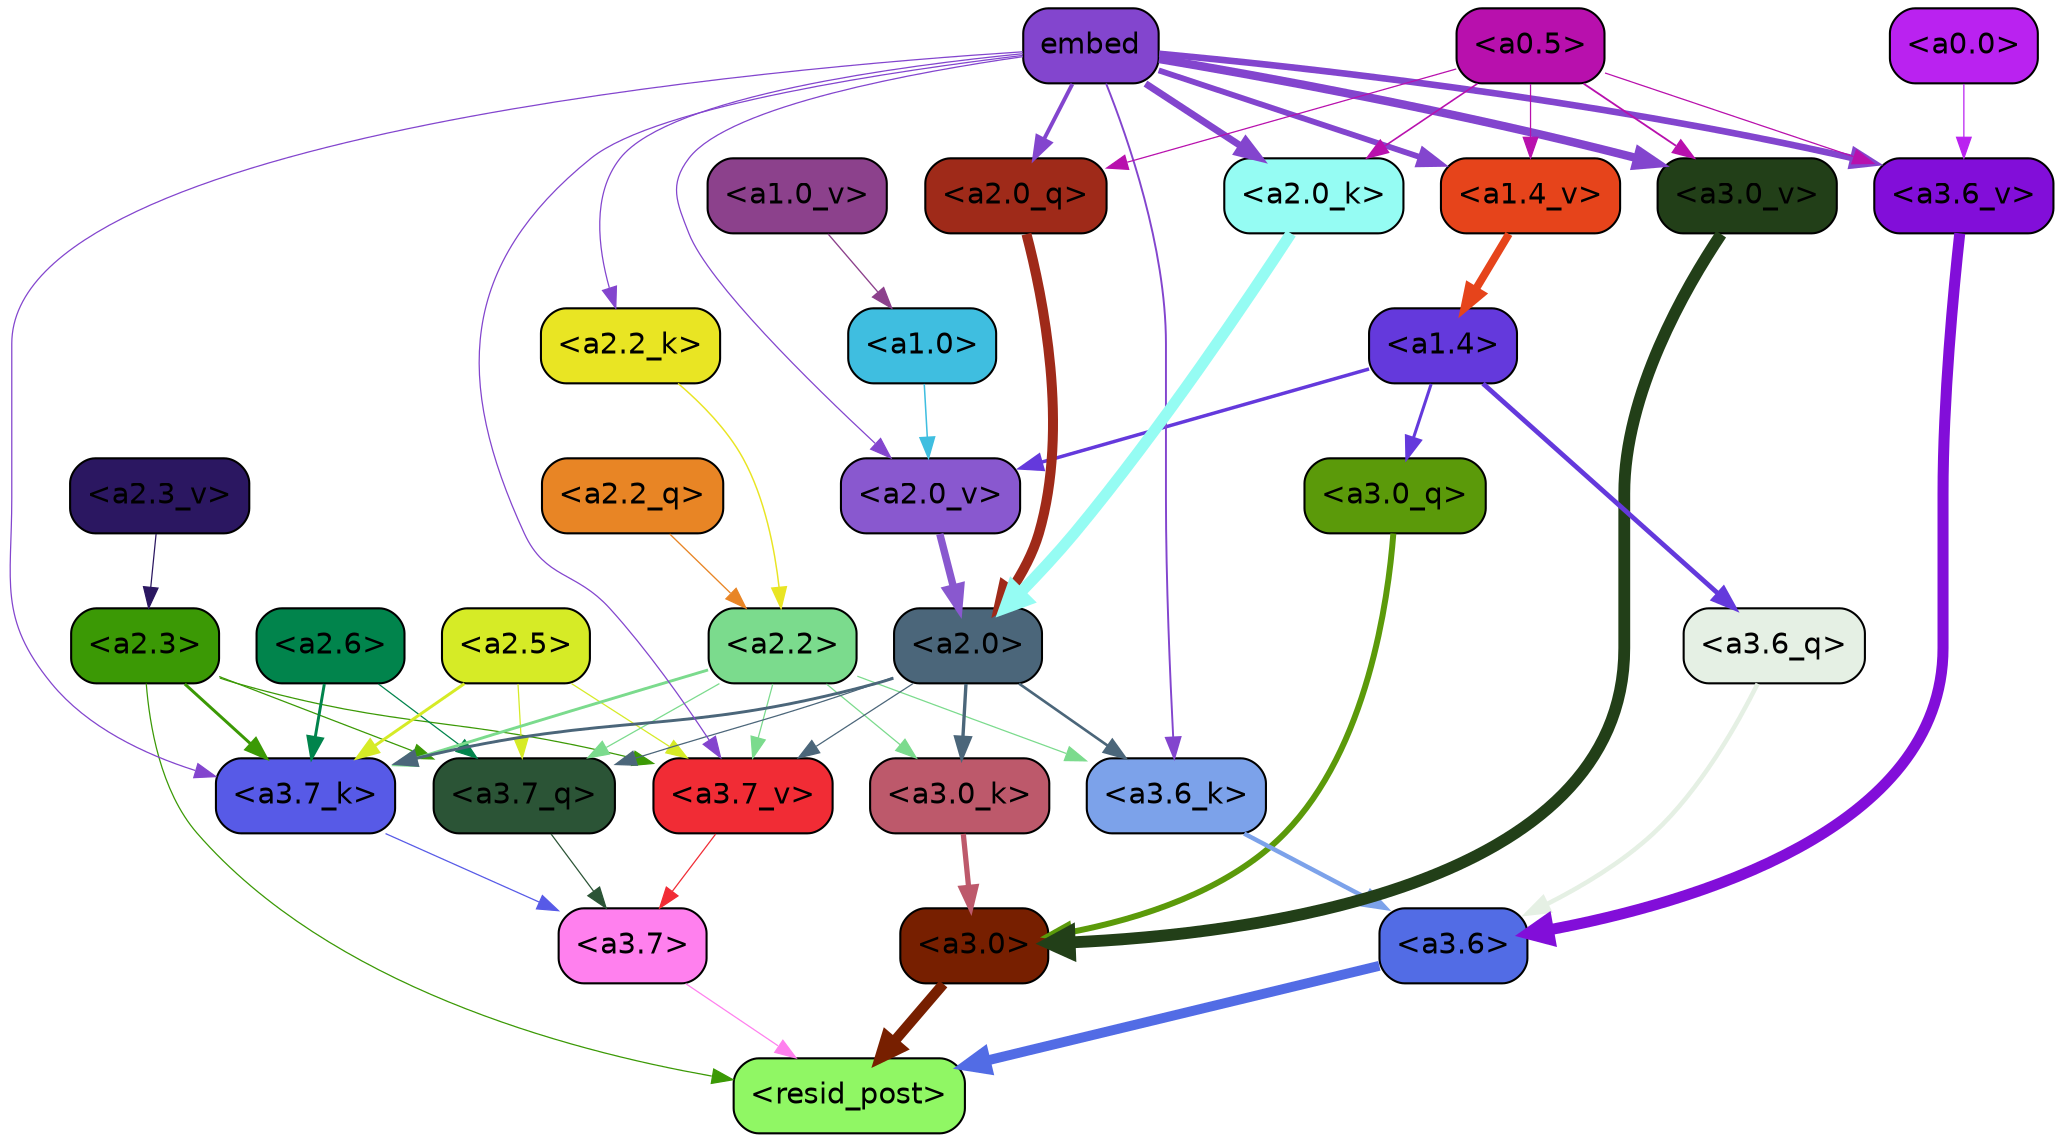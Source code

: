 strict digraph "" {
	graph [bgcolor=transparent,
		layout=dot,
		overlap=false,
		splines=true
	];
	"<a3.7>"	[color=black,
		fillcolor="#ff80ee",
		fontname=Helvetica,
		shape=box,
		style="filled, rounded"];
	"<resid_post>"	[color=black,
		fillcolor="#90f764",
		fontname=Helvetica,
		shape=box,
		style="filled, rounded"];
	"<a3.7>" -> "<resid_post>"	[color="#ff80ee",
		penwidth=0.6];
	"<a3.6>"	[color=black,
		fillcolor="#526ce5",
		fontname=Helvetica,
		shape=box,
		style="filled, rounded"];
	"<a3.6>" -> "<resid_post>"	[color="#526ce5",
		penwidth=4.749041676521301];
	"<a3.0>"	[color=black,
		fillcolor="#771f00",
		fontname=Helvetica,
		shape=box,
		style="filled, rounded"];
	"<a3.0>" -> "<resid_post>"	[color="#771f00",
		penwidth=5.004215121269226];
	"<a2.3>"	[color=black,
		fillcolor="#3b9905",
		fontname=Helvetica,
		shape=box,
		style="filled, rounded"];
	"<a2.3>" -> "<resid_post>"	[color="#3b9905",
		penwidth=0.6];
	"<a3.7_q>"	[color=black,
		fillcolor="#2b5436",
		fontname=Helvetica,
		shape=box,
		style="filled, rounded"];
	"<a2.3>" -> "<a3.7_q>"	[color="#3b9905",
		penwidth=0.6];
	"<a3.7_k>"	[color=black,
		fillcolor="#575ae7",
		fontname=Helvetica,
		shape=box,
		style="filled, rounded"];
	"<a2.3>" -> "<a3.7_k>"	[color="#3b9905",
		penwidth=1.4391854107379913];
	"<a3.7_v>"	[color=black,
		fillcolor="#f12c35",
		fontname=Helvetica,
		shape=box,
		style="filled, rounded"];
	"<a2.3>" -> "<a3.7_v>"	[color="#3b9905",
		penwidth=0.6];
	"<a3.7_q>" -> "<a3.7>"	[color="#2b5436",
		penwidth=0.6];
	"<a3.6_q>"	[color=black,
		fillcolor="#e5f0e4",
		fontname=Helvetica,
		shape=box,
		style="filled, rounded"];
	"<a3.6_q>" -> "<a3.6>"	[color="#e5f0e4",
		penwidth=2.160832464694977];
	"<a3.0_q>"	[color=black,
		fillcolor="#5b9a0a",
		fontname=Helvetica,
		shape=box,
		style="filled, rounded"];
	"<a3.0_q>" -> "<a3.0>"	[color="#5b9a0a",
		penwidth=2.870753765106201];
	"<a3.7_k>" -> "<a3.7>"	[color="#575ae7",
		penwidth=0.6];
	"<a3.6_k>"	[color=black,
		fillcolor="#7ca2ea",
		fontname=Helvetica,
		shape=box,
		style="filled, rounded"];
	"<a3.6_k>" -> "<a3.6>"	[color="#7ca2ea",
		penwidth=2.13908451795578];
	"<a3.0_k>"	[color=black,
		fillcolor="#bd596b",
		fontname=Helvetica,
		shape=box,
		style="filled, rounded"];
	"<a3.0_k>" -> "<a3.0>"	[color="#bd596b",
		penwidth=2.520303964614868];
	"<a3.7_v>" -> "<a3.7>"	[color="#f12c35",
		penwidth=0.6];
	"<a3.6_v>"	[color=black,
		fillcolor="#820ed9",
		fontname=Helvetica,
		shape=box,
		style="filled, rounded"];
	"<a3.6_v>" -> "<a3.6>"	[color="#820ed9",
		penwidth=5.297133803367615];
	"<a3.0_v>"	[color=black,
		fillcolor="#223f18",
		fontname=Helvetica,
		shape=box,
		style="filled, rounded"];
	"<a3.0_v>" -> "<a3.0>"	[color="#223f18",
		penwidth=5.680712580680847];
	"<a2.6>"	[color=black,
		fillcolor="#01844c",
		fontname=Helvetica,
		shape=box,
		style="filled, rounded"];
	"<a2.6>" -> "<a3.7_q>"	[color="#01844c",
		penwidth=0.6];
	"<a2.6>" -> "<a3.7_k>"	[color="#01844c",
		penwidth=1.4180794060230255];
	"<a2.5>"	[color=black,
		fillcolor="#d6eb26",
		fontname=Helvetica,
		shape=box,
		style="filled, rounded"];
	"<a2.5>" -> "<a3.7_q>"	[color="#d6eb26",
		penwidth=0.6];
	"<a2.5>" -> "<a3.7_k>"	[color="#d6eb26",
		penwidth=1.4281435310840607];
	"<a2.5>" -> "<a3.7_v>"	[color="#d6eb26",
		penwidth=0.6];
	"<a2.2>"	[color=black,
		fillcolor="#7bdb8d",
		fontname=Helvetica,
		shape=box,
		style="filled, rounded"];
	"<a2.2>" -> "<a3.7_q>"	[color="#7bdb8d",
		penwidth=0.6];
	"<a2.2>" -> "<a3.7_k>"	[color="#7bdb8d",
		penwidth=1.3982512056827545];
	"<a2.2>" -> "<a3.6_k>"	[color="#7bdb8d",
		penwidth=0.6];
	"<a2.2>" -> "<a3.0_k>"	[color="#7bdb8d",
		penwidth=0.6];
	"<a2.2>" -> "<a3.7_v>"	[color="#7bdb8d",
		penwidth=0.6];
	"<a2.0>"	[color=black,
		fillcolor="#4b667a",
		fontname=Helvetica,
		shape=box,
		style="filled, rounded"];
	"<a2.0>" -> "<a3.7_q>"	[color="#4b667a",
		penwidth=0.6];
	"<a2.0>" -> "<a3.7_k>"	[color="#4b667a",
		penwidth=1.404832512140274];
	"<a2.0>" -> "<a3.6_k>"	[color="#4b667a",
		penwidth=1.2708758115768433];
	"<a2.0>" -> "<a3.0_k>"	[color="#4b667a",
		penwidth=1.6207245588302612];
	"<a2.0>" -> "<a3.7_v>"	[color="#4b667a",
		penwidth=0.6];
	"<a1.4>"	[color=black,
		fillcolor="#6439dc",
		fontname=Helvetica,
		shape=box,
		style="filled, rounded"];
	"<a1.4>" -> "<a3.6_q>"	[color="#6439dc",
		penwidth=2.289449453353882];
	"<a1.4>" -> "<a3.0_q>"	[color="#6439dc",
		penwidth=1.4600623846054077];
	"<a2.0_v>"	[color=black,
		fillcolor="#8958cf",
		fontname=Helvetica,
		shape=box,
		style="filled, rounded"];
	"<a1.4>" -> "<a2.0_v>"	[color="#6439dc",
		penwidth=1.676277220249176];
	embed	[color=black,
		fillcolor="#8345ce",
		fontname=Helvetica,
		shape=box,
		style="filled, rounded"];
	embed -> "<a3.7_k>"	[color="#8345ce",
		penwidth=0.6];
	embed -> "<a3.6_k>"	[color="#8345ce",
		penwidth=0.9291638135910034];
	embed -> "<a3.7_v>"	[color="#8345ce",
		penwidth=0.6];
	embed -> "<a3.6_v>"	[color="#8345ce",
		penwidth=3.1808209121227264];
	embed -> "<a3.0_v>"	[color="#8345ce",
		penwidth=4.036660343408585];
	"<a2.0_q>"	[color=black,
		fillcolor="#9f2a19",
		fontname=Helvetica,
		shape=box,
		style="filled, rounded"];
	embed -> "<a2.0_q>"	[color="#8345ce",
		penwidth=1.8821641206741333];
	"<a2.2_k>"	[color=black,
		fillcolor="#e9e523",
		fontname=Helvetica,
		shape=box,
		style="filled, rounded"];
	embed -> "<a2.2_k>"	[color="#8345ce",
		penwidth=0.6];
	"<a2.0_k>"	[color=black,
		fillcolor="#95fcf3",
		fontname=Helvetica,
		shape=box,
		style="filled, rounded"];
	embed -> "<a2.0_k>"	[color="#8345ce",
		penwidth=3.3375256061553955];
	embed -> "<a2.0_v>"	[color="#8345ce",
		penwidth=0.6];
	"<a1.4_v>"	[color=black,
		fillcolor="#e6441b",
		fontname=Helvetica,
		shape=box,
		style="filled, rounded"];
	embed -> "<a1.4_v>"	[color="#8345ce",
		penwidth=2.7935529947280884];
	"<a0.5>"	[color=black,
		fillcolor="#b810ad",
		fontname=Helvetica,
		shape=box,
		style="filled, rounded"];
	"<a0.5>" -> "<a3.6_v>"	[color="#b810ad",
		penwidth=0.6];
	"<a0.5>" -> "<a3.0_v>"	[color="#b810ad",
		penwidth=0.8798569142818451];
	"<a0.5>" -> "<a2.0_q>"	[color="#b810ad",
		penwidth=0.6];
	"<a0.5>" -> "<a2.0_k>"	[color="#b810ad",
		penwidth=0.7782440185546875];
	"<a0.5>" -> "<a1.4_v>"	[color="#b810ad",
		penwidth=0.6];
	"<a0.0>"	[color=black,
		fillcolor="#ba22f0",
		fontname=Helvetica,
		shape=box,
		style="filled, rounded"];
	"<a0.0>" -> "<a3.6_v>"	[color="#ba22f0",
		penwidth=0.6];
	"<a2.2_q>"	[color=black,
		fillcolor="#e88525",
		fontname=Helvetica,
		shape=box,
		style="filled, rounded"];
	"<a2.2_q>" -> "<a2.2>"	[color="#e88525",
		penwidth=0.6392357051372528];
	"<a2.0_q>" -> "<a2.0>"	[color="#9f2a19",
		penwidth=4.795779317617416];
	"<a2.2_k>" -> "<a2.2>"	[color="#e9e523",
		penwidth=0.7060726433992386];
	"<a2.0_k>" -> "<a2.0>"	[color="#95fcf3",
		penwidth=5.401692286133766];
	"<a2.3_v>"	[color=black,
		fillcolor="#2b1761",
		fontname=Helvetica,
		shape=box,
		style="filled, rounded"];
	"<a2.3_v>" -> "<a2.3>"	[color="#2b1761",
		penwidth=0.6];
	"<a2.0_v>" -> "<a2.0>"	[color="#8958cf",
		penwidth=3.56003999710083];
	"<a1.0>"	[color=black,
		fillcolor="#3fbee0",
		fontname=Helvetica,
		shape=box,
		style="filled, rounded"];
	"<a1.0>" -> "<a2.0_v>"	[color="#3fbee0",
		penwidth=0.7355214953422546];
	"<a1.4_v>" -> "<a1.4>"	[color="#e6441b",
		penwidth=3.7673035860061646];
	"<a1.0_v>"	[color=black,
		fillcolor="#8c418c",
		fontname=Helvetica,
		shape=box,
		style="filled, rounded"];
	"<a1.0_v>" -> "<a1.0>"	[color="#8c418c",
		penwidth=0.6493047475814819];
}
